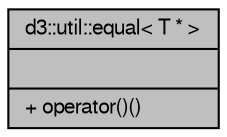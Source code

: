 digraph "d3::util::equal&lt; T * &gt;"
{
  edge [fontname="FreeSans",fontsize="10",labelfontname="FreeSans",labelfontsize="10"];
  node [fontname="FreeSans",fontsize="10",shape=record];
  Node1 [label="{d3::util::equal\< T * \>\n||+ operator()()\l}",height=0.2,width=0.4,color="black", fillcolor="grey75", style="filled" fontcolor="black"];
}
